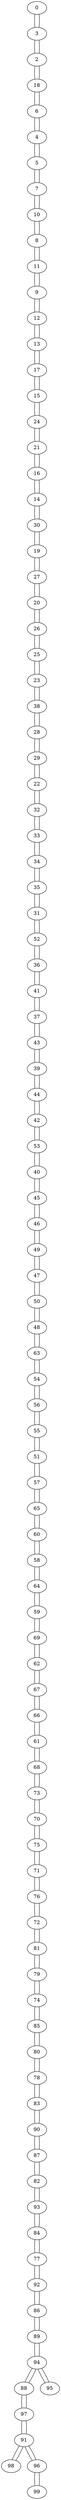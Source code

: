 // Gilbert
graph {
	0 [label=0]
	0 -- 3
	3 [label=3]
	3 -- 0
	3 -- 2
	2 [label=2]
	2 -- 3
	2 -- 18
	18 [label=18]
	18 -- 2
	18 -- 6
	6 [label=6]
	6 -- 18
	6 -- 4
	4 [label=4]
	4 -- 6
	4 -- 5
	5 [label=5]
	5 -- 4
	5 -- 7
	7 [label=7]
	7 -- 5
	7 -- 10
	10 [label=10]
	10 -- 7
	10 -- 8
	8 [label=8]
	8 -- 10
	8 -- 11
	11 [label=11]
	11 -- 8
	11 -- 9
	9 [label=9]
	9 -- 11
	9 -- 12
	12 [label=12]
	12 -- 9
	12 -- 13
	13 [label=13]
	13 -- 12
	13 -- 17
	17 [label=17]
	17 -- 13
	17 -- 15
	15 [label=15]
	15 -- 17
	15 -- 24
	24 [label=24]
	24 -- 15
	24 -- 21
	21 [label=21]
	21 -- 24
	21 -- 16
	16 [label=16]
	16 -- 21
	16 -- 14
	14 [label=14]
	14 -- 16
	14 -- 30
	30 [label=30]
	30 -- 14
	30 -- 19
	19 [label=19]
	19 -- 30
	19 -- 27
	27 [label=27]
	27 -- 19
	27 -- 20
	20 [label=20]
	20 -- 27
	20 -- 26
	26 [label=26]
	26 -- 20
	26 -- 25
	25 [label=25]
	25 -- 26
	25 -- 23
	23 [label=23]
	23 -- 25
	23 -- 38
	38 [label=38]
	38 -- 23
	38 -- 28
	28 [label=28]
	28 -- 38
	28 -- 29
	29 [label=29]
	29 -- 28
	29 -- 22
	22 [label=22]
	22 -- 29
	22 -- 32
	32 [label=32]
	32 -- 22
	32 -- 33
	33 [label=33]
	33 -- 32
	33 -- 34
	34 [label=34]
	34 -- 33
	34 -- 35
	35 [label=35]
	35 -- 34
	35 -- 31
	31 [label=31]
	31 -- 35
	31 -- 52
	52 [label=52]
	52 -- 31
	52 -- 36
	36 [label=36]
	36 -- 52
	36 -- 41
	41 [label=41]
	41 -- 36
	41 -- 37
	37 [label=37]
	37 -- 41
	37 -- 43
	43 [label=43]
	43 -- 37
	43 -- 39
	39 [label=39]
	39 -- 43
	39 -- 44
	44 [label=44]
	44 -- 39
	44 -- 42
	42 [label=42]
	42 -- 44
	42 -- 53
	53 [label=53]
	53 -- 42
	53 -- 40
	40 [label=40]
	40 -- 53
	40 -- 45
	45 [label=45]
	45 -- 40
	45 -- 46
	46 [label=46]
	46 -- 45
	46 -- 49
	49 [label=49]
	49 -- 46
	49 -- 47
	47 [label=47]
	47 -- 49
	47 -- 50
	50 [label=50]
	50 -- 47
	50 -- 48
	48 [label=48]
	48 -- 50
	48 -- 63
	63 [label=63]
	63 -- 48
	63 -- 54
	54 [label=54]
	54 -- 63
	54 -- 56
	56 [label=56]
	56 -- 54
	56 -- 55
	55 [label=55]
	55 -- 56
	55 -- 51
	51 [label=51]
	51 -- 55
	51 -- 57
	57 [label=57]
	57 -- 51
	57 -- 65
	65 [label=65]
	65 -- 57
	65 -- 60
	60 [label=60]
	60 -- 65
	60 -- 58
	58 [label=58]
	58 -- 60
	58 -- 64
	64 [label=64]
	64 -- 58
	64 -- 59
	59 [label=59]
	59 -- 64
	59 -- 69
	69 [label=69]
	69 -- 59
	69 -- 62
	62 [label=62]
	62 -- 69
	62 -- 67
	67 [label=67]
	67 -- 62
	67 -- 66
	66 [label=66]
	66 -- 67
	66 -- 61
	61 [label=61]
	61 -- 66
	61 -- 68
	68 [label=68]
	68 -- 61
	68 -- 73
	73 [label=73]
	73 -- 68
	73 -- 70
	70 [label=70]
	70 -- 73
	70 -- 75
	75 [label=75]
	75 -- 70
	75 -- 71
	71 [label=71]
	71 -- 75
	71 -- 76
	76 [label=76]
	76 -- 71
	76 -- 72
	72 [label=72]
	72 -- 76
	72 -- 81
	81 [label=81]
	81 -- 72
	81 -- 79
	79 [label=79]
	79 -- 81
	79 -- 74
	74 [label=74]
	74 -- 79
	74 -- 85
	85 [label=85]
	85 -- 74
	85 -- 80
	80 [label=80]
	80 -- 85
	80 -- 78
	78 [label=78]
	78 -- 80
	78 -- 83
	83 [label=83]
	83 -- 78
	83 -- 90
	90 [label=90]
	90 -- 83
	90 -- 87
	87 [label=87]
	87 -- 90
	87 -- 82
	82 [label=82]
	82 -- 87
	82 -- 93
	93 [label=93]
	93 -- 82
	93 -- 84
	84 [label=84]
	84 -- 93
	84 -- 77
	77 [label=77]
	77 -- 84
	77 -- 92
	92 [label=92]
	92 -- 77
	92 -- 86
	86 [label=86]
	86 -- 92
	86 -- 89
	89 [label=89]
	89 -- 86
	89 -- 94
	94 [label=94]
	94 -- 89
	94 -- 88
	94 -- 95
	88 [label=88]
	88 -- 94
	88 -- 97
	97 [label=97]
	97 -- 88
	97 -- 91
	91 [label=91]
	91 -- 97
	91 -- 98
	91 -- 96
	98 [label=98]
	98 -- 91
	96 [label=96]
	96 -- 91
	96 -- 99
	99 [label=99]
	99 -- 96
	95 [label=95]
	95 -- 94
}
